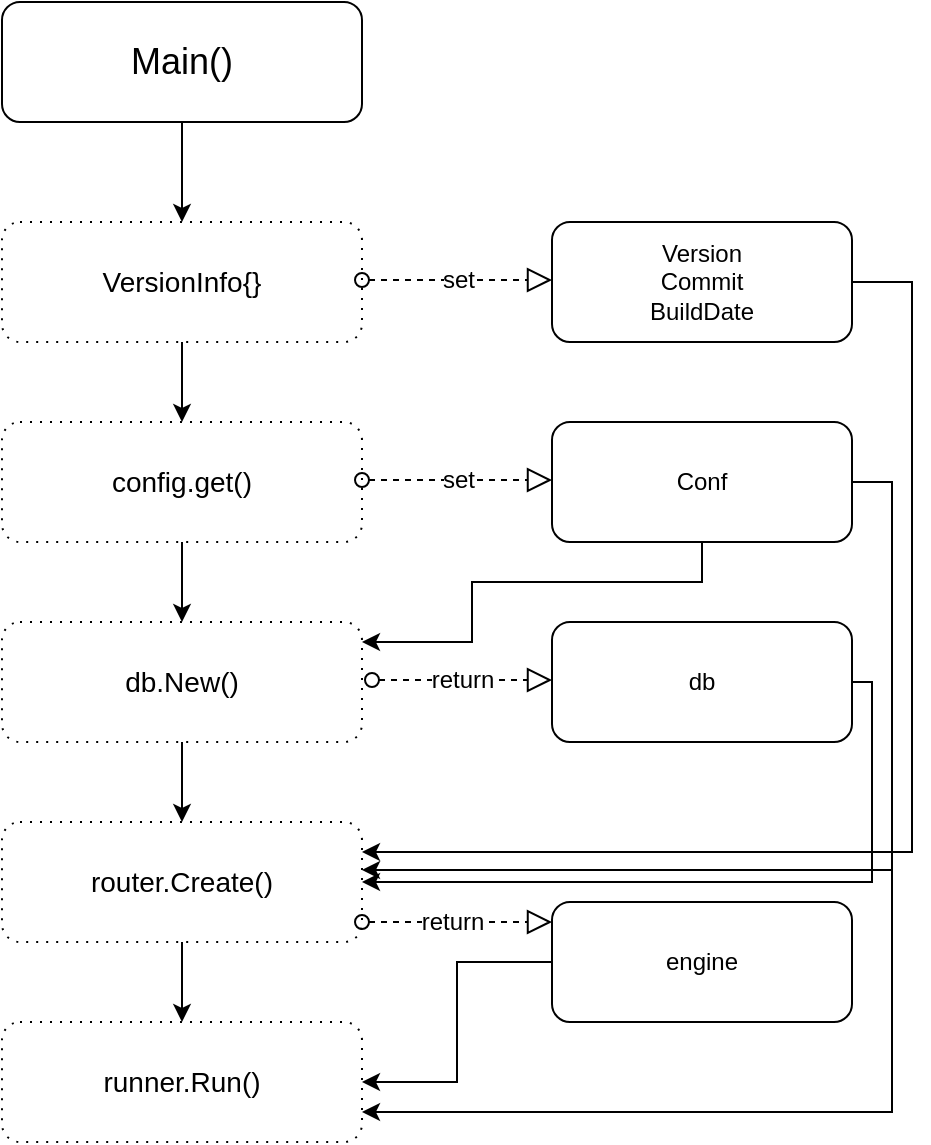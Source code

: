 <mxfile version="10.4.9" type="github"><diagram id="2pfN5JjFJxMYoHhCHSms" name="Page-1"><mxGraphModel dx="1158" dy="592" grid="1" gridSize="10" guides="1" tooltips="1" connect="1" arrows="1" fold="1" page="1" pageScale="1" pageWidth="827" pageHeight="1169" math="0" shadow="0"><root><mxCell id="0"/><mxCell id="1" parent="0"/><mxCell id="nXfPgjALWmjUdQfC3lD9-7" style="edgeStyle=orthogonalEdgeStyle;rounded=0;orthogonalLoop=1;jettySize=auto;html=1;entryX=0.5;entryY=0;entryDx=0;entryDy=0;" edge="1" parent="1" source="nXfPgjALWmjUdQfC3lD9-1" target="nXfPgjALWmjUdQfC3lD9-6"><mxGeometry relative="1" as="geometry"/></mxCell><mxCell id="nXfPgjALWmjUdQfC3lD9-1" value="&lt;font style=&quot;font-size: 14px&quot;&gt;VersionInfo{}&lt;/font&gt;" style="shape=ext;rounded=1;html=1;whiteSpace=wrap;dashed=1;dashPattern=1 4;" vertex="1" parent="1"><mxGeometry x="95" y="130" width="180" height="60" as="geometry"/></mxCell><mxCell id="nXfPgjALWmjUdQfC3lD9-5" style="edgeStyle=orthogonalEdgeStyle;rounded=0;orthogonalLoop=1;jettySize=auto;html=1;exitX=0.5;exitY=1;exitDx=0;exitDy=0;entryX=0.5;entryY=0;entryDx=0;entryDy=0;" edge="1" parent="1" source="nXfPgjALWmjUdQfC3lD9-4" target="nXfPgjALWmjUdQfC3lD9-1"><mxGeometry relative="1" as="geometry"/></mxCell><mxCell id="nXfPgjALWmjUdQfC3lD9-4" value="&lt;font style=&quot;font-size: 18px&quot;&gt;Main()&lt;/font&gt;" style="shape=ext;rounded=1;html=1;whiteSpace=wrap;" vertex="1" parent="1"><mxGeometry x="95" y="20" width="180" height="60" as="geometry"/></mxCell><mxCell id="nXfPgjALWmjUdQfC3lD9-9" value="" style="edgeStyle=orthogonalEdgeStyle;rounded=0;orthogonalLoop=1;jettySize=auto;html=1;" edge="1" parent="1" source="nXfPgjALWmjUdQfC3lD9-6" target="nXfPgjALWmjUdQfC3lD9-8"><mxGeometry relative="1" as="geometry"/></mxCell><mxCell id="nXfPgjALWmjUdQfC3lD9-6" value="&lt;font style=&quot;font-size: 14px&quot;&gt;config.get()&lt;/font&gt;" style="shape=ext;rounded=1;html=1;whiteSpace=wrap;dashed=1;dashPattern=1 4;" vertex="1" parent="1"><mxGeometry x="95" y="230" width="180" height="60" as="geometry"/></mxCell><mxCell id="nXfPgjALWmjUdQfC3lD9-11" style="edgeStyle=orthogonalEdgeStyle;rounded=0;orthogonalLoop=1;jettySize=auto;html=1;" edge="1" parent="1" source="nXfPgjALWmjUdQfC3lD9-8" target="nXfPgjALWmjUdQfC3lD9-10"><mxGeometry relative="1" as="geometry"/></mxCell><mxCell id="nXfPgjALWmjUdQfC3lD9-8" value="&lt;span style=&quot;font-size: 14px&quot;&gt;db.New()&lt;/span&gt;" style="shape=ext;rounded=1;html=1;whiteSpace=wrap;dashed=1;dashPattern=1 4;" vertex="1" parent="1"><mxGeometry x="95" y="330" width="180" height="60" as="geometry"/></mxCell><mxCell id="nXfPgjALWmjUdQfC3lD9-13" style="edgeStyle=orthogonalEdgeStyle;rounded=0;orthogonalLoop=1;jettySize=auto;html=1;" edge="1" parent="1" source="nXfPgjALWmjUdQfC3lD9-10" target="nXfPgjALWmjUdQfC3lD9-12"><mxGeometry relative="1" as="geometry"/></mxCell><mxCell id="nXfPgjALWmjUdQfC3lD9-10" value="&lt;span style=&quot;font-size: 14px&quot;&gt;router.Create()&lt;/span&gt;" style="shape=ext;rounded=1;html=1;whiteSpace=wrap;dashed=1;dashPattern=1 4;" vertex="1" parent="1"><mxGeometry x="95" y="430" width="180" height="60" as="geometry"/></mxCell><mxCell id="nXfPgjALWmjUdQfC3lD9-12" value="&lt;span style=&quot;font-size: 14px&quot;&gt;runner.Run()&lt;/span&gt;" style="shape=ext;rounded=1;html=1;whiteSpace=wrap;dashed=1;dashPattern=1 4;" vertex="1" parent="1"><mxGeometry x="95" y="530" width="180" height="60" as="geometry"/></mxCell><mxCell id="nXfPgjALWmjUdQfC3lD9-42" style="edgeStyle=orthogonalEdgeStyle;rounded=0;orthogonalLoop=1;jettySize=auto;html=1;entryX=1;entryY=0.25;entryDx=0;entryDy=0;" edge="1" parent="1" source="nXfPgjALWmjUdQfC3lD9-17" target="nXfPgjALWmjUdQfC3lD9-10"><mxGeometry relative="1" as="geometry"><Array as="points"><mxPoint x="550" y="160"/><mxPoint x="550" y="445"/></Array></mxGeometry></mxCell><mxCell id="nXfPgjALWmjUdQfC3lD9-17" value="Version&lt;br&gt;Commit&lt;br&gt;BuildDate&lt;br&gt;" style="shape=ext;rounded=1;html=1;whiteSpace=wrap;" vertex="1" parent="1"><mxGeometry x="370" y="130" width="150" height="60" as="geometry"/></mxCell><mxCell id="nXfPgjALWmjUdQfC3lD9-20" value="&lt;font style=&quot;font-size: 12px&quot;&gt;set&lt;/font&gt;" style="startArrow=oval;startFill=0;startSize=7;endArrow=block;endFill=0;endSize=10;dashed=1;html=1;" edge="1" parent="1"><mxGeometry relative="1" as="geometry"><mxPoint x="275" y="159" as="sourcePoint"/><mxPoint x="370" y="159" as="targetPoint"/></mxGeometry></mxCell><mxCell id="nXfPgjALWmjUdQfC3lD9-27" style="edgeStyle=orthogonalEdgeStyle;rounded=0;orthogonalLoop=1;jettySize=auto;html=1;" edge="1" parent="1" source="nXfPgjALWmjUdQfC3lD9-25"><mxGeometry relative="1" as="geometry"><mxPoint x="275" y="340" as="targetPoint"/><Array as="points"><mxPoint x="445" y="310"/><mxPoint x="330" y="310"/><mxPoint x="330" y="340"/><mxPoint x="275" y="340"/></Array></mxGeometry></mxCell><mxCell id="nXfPgjALWmjUdQfC3lD9-44" style="edgeStyle=orthogonalEdgeStyle;rounded=0;orthogonalLoop=1;jettySize=auto;html=1;entryX=1;entryY=0.4;entryDx=0;entryDy=0;entryPerimeter=0;" edge="1" parent="1" source="nXfPgjALWmjUdQfC3lD9-25" target="nXfPgjALWmjUdQfC3lD9-10"><mxGeometry relative="1" as="geometry"><Array as="points"><mxPoint x="540" y="260"/><mxPoint x="540" y="454"/></Array></mxGeometry></mxCell><mxCell id="nXfPgjALWmjUdQfC3lD9-50" style="edgeStyle=orthogonalEdgeStyle;rounded=0;orthogonalLoop=1;jettySize=auto;html=1;entryX=1;entryY=0.75;entryDx=0;entryDy=0;" edge="1" parent="1" source="nXfPgjALWmjUdQfC3lD9-25" target="nXfPgjALWmjUdQfC3lD9-12"><mxGeometry relative="1" as="geometry"><Array as="points"><mxPoint x="540" y="260"/><mxPoint x="540" y="575"/></Array></mxGeometry></mxCell><mxCell id="nXfPgjALWmjUdQfC3lD9-25" value="Conf&lt;br&gt;" style="shape=ext;rounded=1;html=1;whiteSpace=wrap;" vertex="1" parent="1"><mxGeometry x="370" y="230" width="150" height="60" as="geometry"/></mxCell><mxCell id="nXfPgjALWmjUdQfC3lD9-26" value="&lt;font style=&quot;font-size: 12px&quot;&gt;set&lt;/font&gt;" style="startArrow=oval;startFill=0;startSize=7;endArrow=block;endFill=0;endSize=10;dashed=1;html=1;" edge="1" parent="1"><mxGeometry relative="1" as="geometry"><mxPoint x="275" y="259" as="sourcePoint"/><mxPoint x="370" y="259" as="targetPoint"/></mxGeometry></mxCell><mxCell id="nXfPgjALWmjUdQfC3lD9-45" style="edgeStyle=orthogonalEdgeStyle;rounded=0;orthogonalLoop=1;jettySize=auto;html=1;entryX=1;entryY=0.5;entryDx=0;entryDy=0;" edge="1" parent="1" source="nXfPgjALWmjUdQfC3lD9-40" target="nXfPgjALWmjUdQfC3lD9-10"><mxGeometry relative="1" as="geometry"><Array as="points"><mxPoint x="530" y="360"/><mxPoint x="530" y="460"/></Array></mxGeometry></mxCell><mxCell id="nXfPgjALWmjUdQfC3lD9-40" value="db&lt;br&gt;" style="shape=ext;rounded=1;html=1;whiteSpace=wrap;" vertex="1" parent="1"><mxGeometry x="370" y="330" width="150" height="60" as="geometry"/></mxCell><mxCell id="nXfPgjALWmjUdQfC3lD9-41" value="&lt;font style=&quot;font-size: 12px&quot;&gt;return&lt;br&gt;&lt;/font&gt;" style="startArrow=oval;startFill=0;startSize=7;endArrow=block;endFill=0;endSize=10;dashed=1;html=1;" edge="1" parent="1"><mxGeometry relative="1" as="geometry"><mxPoint x="280" y="359" as="sourcePoint"/><mxPoint x="370" y="359" as="targetPoint"/></mxGeometry></mxCell><mxCell id="nXfPgjALWmjUdQfC3lD9-49" style="edgeStyle=orthogonalEdgeStyle;rounded=0;orthogonalLoop=1;jettySize=auto;html=1;entryX=1;entryY=0.5;entryDx=0;entryDy=0;" edge="1" parent="1" source="nXfPgjALWmjUdQfC3lD9-47" target="nXfPgjALWmjUdQfC3lD9-12"><mxGeometry relative="1" as="geometry"/></mxCell><mxCell id="nXfPgjALWmjUdQfC3lD9-47" value="engine&lt;br&gt;" style="shape=ext;rounded=1;html=1;whiteSpace=wrap;" vertex="1" parent="1"><mxGeometry x="370" y="470" width="150" height="60" as="geometry"/></mxCell><mxCell id="nXfPgjALWmjUdQfC3lD9-48" value="&lt;font style=&quot;font-size: 12px&quot;&gt;return&lt;br&gt;&lt;/font&gt;" style="startArrow=oval;startFill=0;startSize=7;endArrow=block;endFill=0;endSize=10;dashed=1;html=1;" edge="1" parent="1"><mxGeometry x="-0.053" relative="1" as="geometry"><mxPoint x="275" y="480" as="sourcePoint"/><mxPoint x="370" y="480" as="targetPoint"/><mxPoint as="offset"/></mxGeometry></mxCell></root></mxGraphModel></diagram></mxfile>